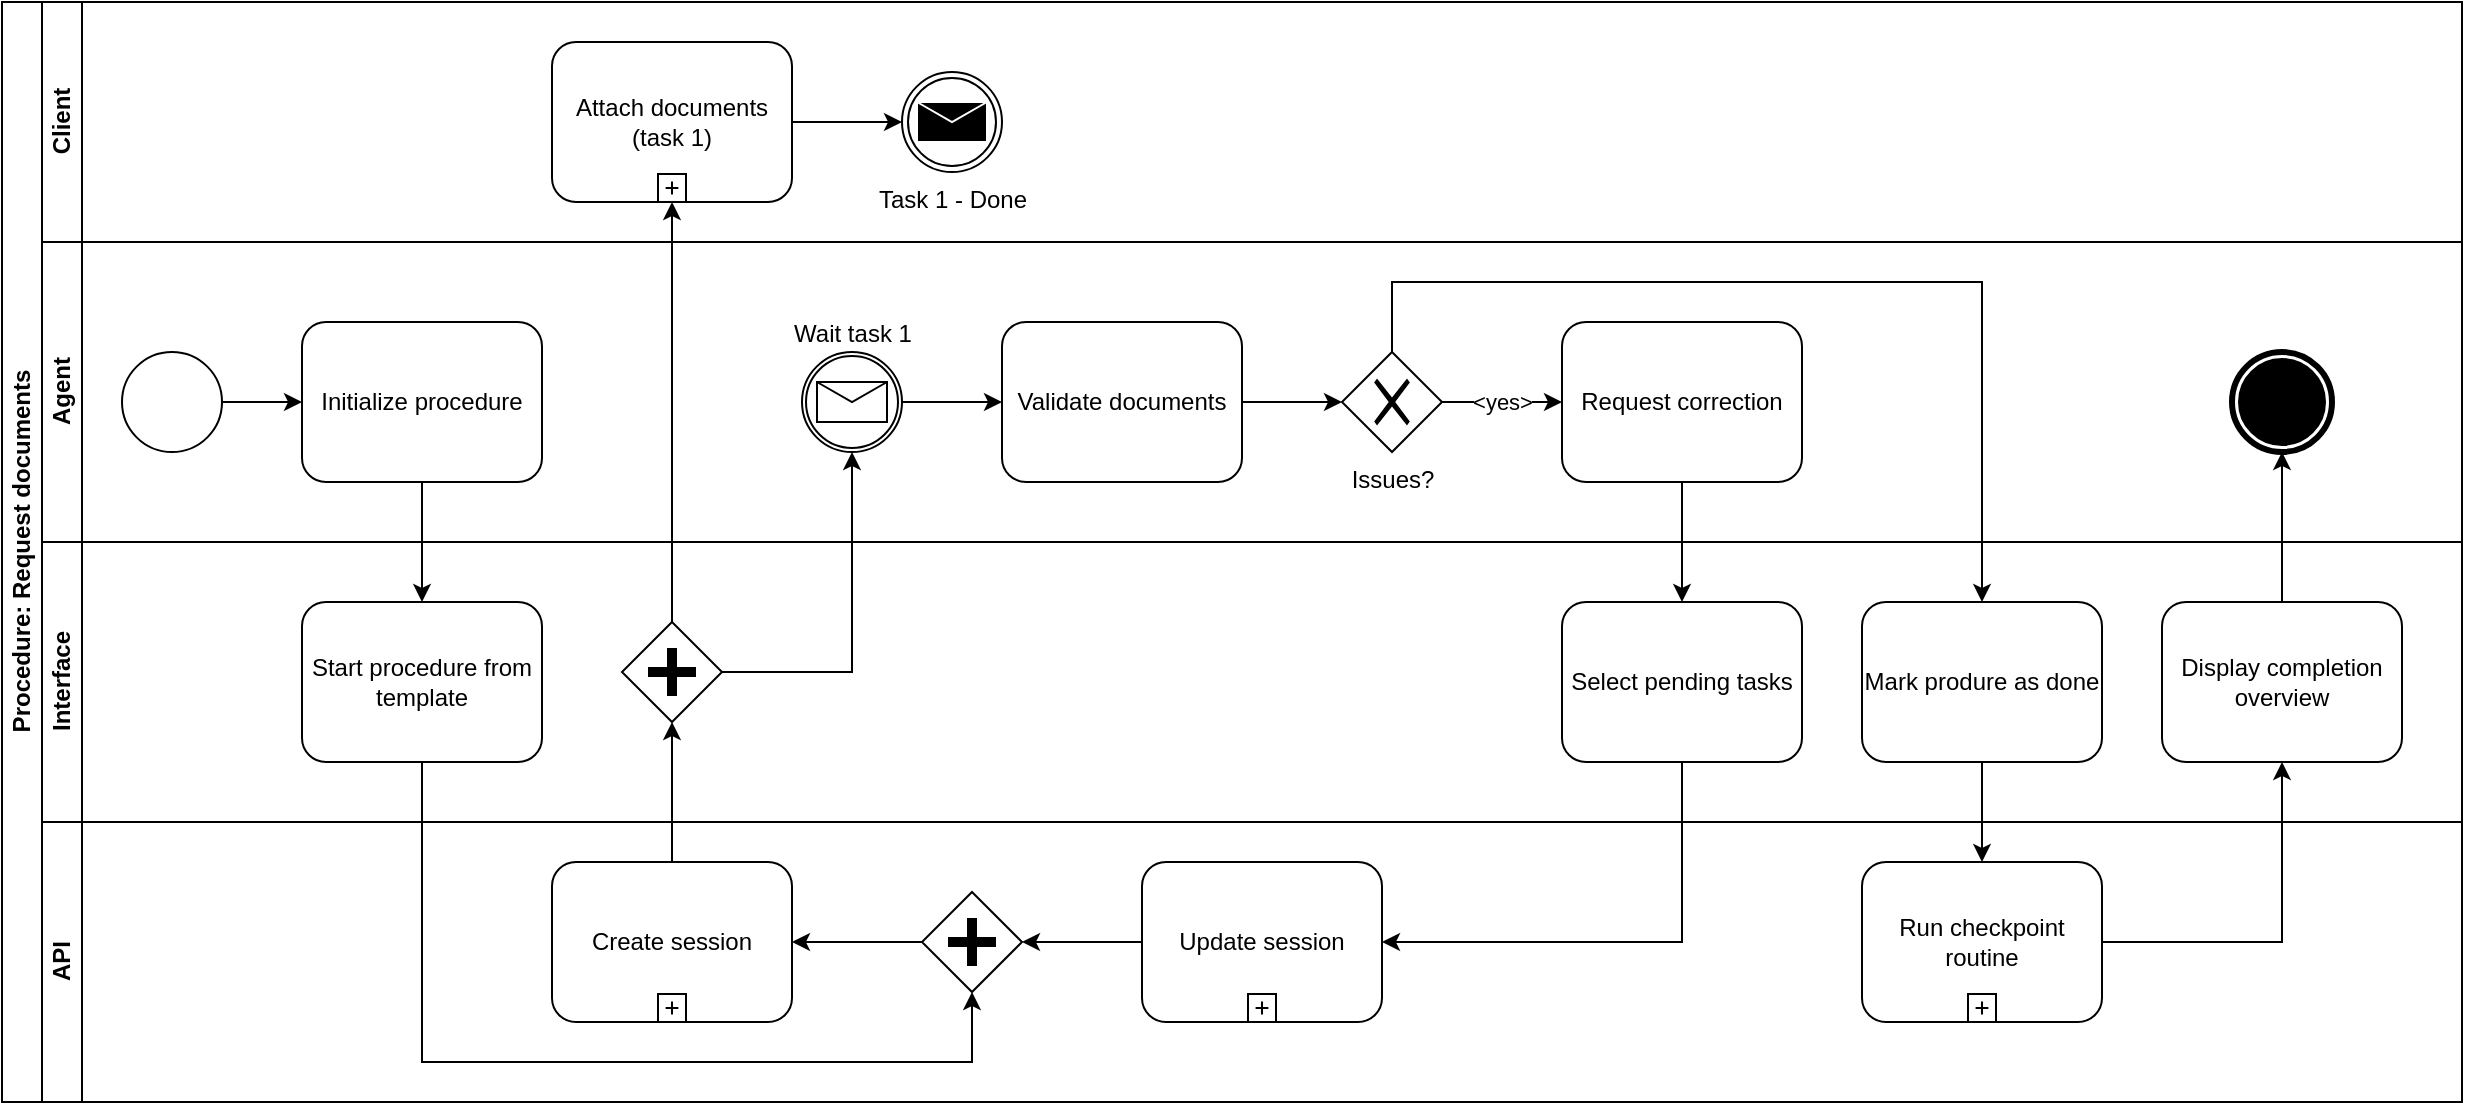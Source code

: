 <mxfile version="13.3.9" type="device"><diagram id="prtHgNgQTEPvFCAcTncT" name="Page-1"><mxGraphModel dx="1086" dy="816" grid="1" gridSize="10" guides="1" tooltips="1" connect="1" arrows="1" fold="1" page="1" pageScale="1" pageWidth="827" pageHeight="1169" math="0" shadow="0"><root><mxCell id="0"/><mxCell id="1" parent="0"/><mxCell id="dNxyNK7c78bLwvsdeMH5-19" value="Procedure: Request documents" style="swimlane;html=1;childLayout=stackLayout;resizeParent=1;resizeParentMax=0;horizontal=0;startSize=20;horizontalStack=0;" parent="1" vertex="1"><mxGeometry x="120" y="120" width="1230" height="550" as="geometry"/></mxCell><mxCell id="dNxyNK7c78bLwvsdeMH5-20" value="Client" style="swimlane;html=1;startSize=20;horizontal=0;" parent="dNxyNK7c78bLwvsdeMH5-19" vertex="1"><mxGeometry x="20" width="1210" height="120" as="geometry"/></mxCell><mxCell id="SktobR2YmfmBEoeNe2Rs-30" style="edgeStyle=orthogonalEdgeStyle;rounded=0;orthogonalLoop=1;jettySize=auto;html=1;" parent="dNxyNK7c78bLwvsdeMH5-20" source="SktobR2YmfmBEoeNe2Rs-26" target="SktobR2YmfmBEoeNe2Rs-29" edge="1"><mxGeometry relative="1" as="geometry"/></mxCell><mxCell id="SktobR2YmfmBEoeNe2Rs-26" value="Attach documents&lt;br&gt;(task 1)" style="html=1;whiteSpace=wrap;rounded=1;dropTarget=0;" parent="dNxyNK7c78bLwvsdeMH5-20" vertex="1"><mxGeometry x="255" y="20" width="120" height="80" as="geometry"/></mxCell><mxCell id="SktobR2YmfmBEoeNe2Rs-27" value="" style="html=1;shape=plus;outlineConnect=0;" parent="SktobR2YmfmBEoeNe2Rs-26" vertex="1"><mxGeometry x="0.5" y="1" width="14" height="14" relative="1" as="geometry"><mxPoint x="-7" y="-14" as="offset"/></mxGeometry></mxCell><mxCell id="SktobR2YmfmBEoeNe2Rs-29" value="Task 1 - Done" style="shape=mxgraph.bpmn.shape;html=1;verticalLabelPosition=bottom;labelBackgroundColor=#ffffff;verticalAlign=top;align=center;perimeter=ellipsePerimeter;outlineConnect=0;outline=throwing;symbol=message;" parent="dNxyNK7c78bLwvsdeMH5-20" vertex="1"><mxGeometry x="430" y="35" width="50" height="50" as="geometry"/></mxCell><mxCell id="SktobR2YmfmBEoeNe2Rs-47" value="" style="edgeStyle=orthogonalEdgeStyle;rounded=0;orthogonalLoop=1;jettySize=auto;html=1;entryX=0.5;entryY=0;entryDx=0;entryDy=0;" parent="dNxyNK7c78bLwvsdeMH5-19" source="SktobR2YmfmBEoeNe2Rs-44" target="SktobR2YmfmBEoeNe2Rs-46" edge="1"><mxGeometry relative="1" as="geometry"><mxPoint x="840" y="310" as="targetPoint"/></mxGeometry></mxCell><mxCell id="SktobR2YmfmBEoeNe2Rs-60" value="" style="edgeStyle=orthogonalEdgeStyle;rounded=0;orthogonalLoop=1;jettySize=auto;html=1;exitX=0.5;exitY=0;exitDx=0;exitDy=0;" parent="dNxyNK7c78bLwvsdeMH5-19" source="SktobR2YmfmBEoeNe2Rs-33" target="SktobR2YmfmBEoeNe2Rs-59" edge="1"><mxGeometry relative="1" as="geometry"><mxPoint x="900" y="110" as="sourcePoint"/><mxPoint x="990" y="310" as="targetPoint"/><Array as="points"><mxPoint x="695" y="140"/><mxPoint x="990" y="140"/></Array></mxGeometry></mxCell><mxCell id="SktobR2YmfmBEoeNe2Rs-67" style="edgeStyle=orthogonalEdgeStyle;rounded=0;orthogonalLoop=1;jettySize=auto;html=1;" parent="dNxyNK7c78bLwvsdeMH5-19" source="SktobR2YmfmBEoeNe2Rs-64" target="SktobR2YmfmBEoeNe2Rs-66" edge="1"><mxGeometry relative="1" as="geometry"><mxPoint x="1140" y="310" as="sourcePoint"/></mxGeometry></mxCell><mxCell id="dNxyNK7c78bLwvsdeMH5-21" value="Agent" style="swimlane;html=1;startSize=20;horizontal=0;" parent="dNxyNK7c78bLwvsdeMH5-19" vertex="1"><mxGeometry x="20" y="120" width="1210" height="150" as="geometry"/></mxCell><mxCell id="SktobR2YmfmBEoeNe2Rs-3" style="edgeStyle=orthogonalEdgeStyle;rounded=0;orthogonalLoop=1;jettySize=auto;html=1;" parent="dNxyNK7c78bLwvsdeMH5-21" source="SktobR2YmfmBEoeNe2Rs-1" target="SktobR2YmfmBEoeNe2Rs-2" edge="1"><mxGeometry relative="1" as="geometry"/></mxCell><mxCell id="SktobR2YmfmBEoeNe2Rs-34" style="edgeStyle=orthogonalEdgeStyle;rounded=0;orthogonalLoop=1;jettySize=auto;html=1;" parent="dNxyNK7c78bLwvsdeMH5-21" source="SktobR2YmfmBEoeNe2Rs-31" target="SktobR2YmfmBEoeNe2Rs-33" edge="1"><mxGeometry relative="1" as="geometry"/></mxCell><mxCell id="SktobR2YmfmBEoeNe2Rs-32" style="edgeStyle=orthogonalEdgeStyle;rounded=0;orthogonalLoop=1;jettySize=auto;html=1;" parent="dNxyNK7c78bLwvsdeMH5-21" source="SktobR2YmfmBEoeNe2Rs-19" target="SktobR2YmfmBEoeNe2Rs-31" edge="1"><mxGeometry relative="1" as="geometry"/></mxCell><mxCell id="SktobR2YmfmBEoeNe2Rs-45" value="&amp;lt;yes&amp;gt;" style="edgeStyle=orthogonalEdgeStyle;rounded=0;orthogonalLoop=1;jettySize=auto;html=1;" parent="dNxyNK7c78bLwvsdeMH5-21" source="SktobR2YmfmBEoeNe2Rs-33" target="SktobR2YmfmBEoeNe2Rs-44" edge="1"><mxGeometry relative="1" as="geometry"/></mxCell><mxCell id="SktobR2YmfmBEoeNe2Rs-66" value="" style="shape=mxgraph.bpmn.shape;html=1;verticalLabelPosition=bottom;labelBackgroundColor=#ffffff;verticalAlign=top;align=center;perimeter=ellipsePerimeter;outlineConnect=0;outline=end;symbol=terminate;" parent="dNxyNK7c78bLwvsdeMH5-21" vertex="1"><mxGeometry x="1095" y="55" width="50" height="50" as="geometry"/></mxCell><mxCell id="SktobR2YmfmBEoeNe2Rs-44" value="Request correction" style="shape=ext;rounded=1;html=1;whiteSpace=wrap;" parent="dNxyNK7c78bLwvsdeMH5-21" vertex="1"><mxGeometry x="760" y="40" width="120" height="80" as="geometry"/></mxCell><mxCell id="SktobR2YmfmBEoeNe2Rs-33" value="Issues?" style="shape=mxgraph.bpmn.shape;html=1;verticalLabelPosition=bottom;labelBackgroundColor=#ffffff;verticalAlign=top;align=center;perimeter=rhombusPerimeter;background=gateway;outlineConnect=0;outline=none;symbol=exclusiveGw;labelPosition=center;" parent="dNxyNK7c78bLwvsdeMH5-21" vertex="1"><mxGeometry x="650" y="55" width="50" height="50" as="geometry"/></mxCell><mxCell id="SktobR2YmfmBEoeNe2Rs-19" value="Wait task 1" style="shape=mxgraph.bpmn.shape;html=1;verticalLabelPosition=top;labelBackgroundColor=#ffffff;verticalAlign=bottom;align=center;perimeter=ellipsePerimeter;outlineConnect=0;outline=catching;symbol=message;labelPosition=center;" parent="dNxyNK7c78bLwvsdeMH5-21" vertex="1"><mxGeometry x="380" y="55" width="50" height="50" as="geometry"/></mxCell><mxCell id="SktobR2YmfmBEoeNe2Rs-31" value="Validate documents" style="shape=ext;rounded=1;html=1;whiteSpace=wrap;" parent="dNxyNK7c78bLwvsdeMH5-21" vertex="1"><mxGeometry x="480" y="40" width="120" height="80" as="geometry"/></mxCell><mxCell id="SktobR2YmfmBEoeNe2Rs-2" value="Initialize procedure" style="shape=ext;rounded=1;html=1;whiteSpace=wrap;" parent="dNxyNK7c78bLwvsdeMH5-21" vertex="1"><mxGeometry x="130" y="40" width="120" height="80" as="geometry"/></mxCell><mxCell id="SktobR2YmfmBEoeNe2Rs-1" value="" style="shape=mxgraph.bpmn.shape;html=1;verticalLabelPosition=bottom;labelBackgroundColor=#ffffff;verticalAlign=top;align=center;perimeter=ellipsePerimeter;outlineConnect=0;outline=standard;symbol=general;" parent="dNxyNK7c78bLwvsdeMH5-21" vertex="1"><mxGeometry x="40" y="55" width="50" height="50" as="geometry"/></mxCell><mxCell id="dNxyNK7c78bLwvsdeMH5-22" value="Interface" style="swimlane;html=1;startSize=20;horizontal=0;" parent="dNxyNK7c78bLwvsdeMH5-19" vertex="1"><mxGeometry x="20" y="270" width="1210" height="140" as="geometry"/></mxCell><mxCell id="SktobR2YmfmBEoeNe2Rs-23" value="" style="shape=mxgraph.bpmn.shape;html=1;verticalLabelPosition=bottom;labelBackgroundColor=#ffffff;verticalAlign=top;align=center;perimeter=rhombusPerimeter;background=gateway;outlineConnect=0;outline=none;symbol=parallelGw;" parent="dNxyNK7c78bLwvsdeMH5-22" vertex="1"><mxGeometry x="290" y="40" width="50" height="50" as="geometry"/></mxCell><mxCell id="SktobR2YmfmBEoeNe2Rs-4" value="Start procedure from template" style="shape=ext;rounded=1;html=1;whiteSpace=wrap;" parent="dNxyNK7c78bLwvsdeMH5-22" vertex="1"><mxGeometry x="130" y="30" width="120" height="80" as="geometry"/></mxCell><mxCell id="SktobR2YmfmBEoeNe2Rs-46" value="Select pending tasks" style="shape=ext;rounded=1;html=1;whiteSpace=wrap;" parent="dNxyNK7c78bLwvsdeMH5-22" vertex="1"><mxGeometry x="760" y="30" width="120" height="80" as="geometry"/></mxCell><mxCell id="SktobR2YmfmBEoeNe2Rs-59" value="Mark produre as done" style="shape=ext;rounded=1;html=1;whiteSpace=wrap;" parent="dNxyNK7c78bLwvsdeMH5-22" vertex="1"><mxGeometry x="910" y="30" width="120" height="80" as="geometry"/></mxCell><mxCell id="SktobR2YmfmBEoeNe2Rs-64" value="Display completion overview" style="shape=ext;rounded=1;html=1;whiteSpace=wrap;" parent="dNxyNK7c78bLwvsdeMH5-22" vertex="1"><mxGeometry x="1060" y="30" width="120" height="80" as="geometry"/></mxCell><mxCell id="SktobR2YmfmBEoeNe2Rs-5" value="" style="edgeStyle=orthogonalEdgeStyle;rounded=0;orthogonalLoop=1;jettySize=auto;html=1;" parent="dNxyNK7c78bLwvsdeMH5-19" source="SktobR2YmfmBEoeNe2Rs-2" target="SktobR2YmfmBEoeNe2Rs-4" edge="1"><mxGeometry relative="1" as="geometry"/></mxCell><mxCell id="SktobR2YmfmBEoeNe2Rs-17" style="edgeStyle=orthogonalEdgeStyle;rounded=0;orthogonalLoop=1;jettySize=auto;html=1;" parent="dNxyNK7c78bLwvsdeMH5-19" source="SktobR2YmfmBEoeNe2Rs-14" target="SktobR2YmfmBEoeNe2Rs-23" edge="1"><mxGeometry relative="1" as="geometry"><mxPoint x="335" y="205" as="targetPoint"/></mxGeometry></mxCell><mxCell id="SktobR2YmfmBEoeNe2Rs-24" style="edgeStyle=orthogonalEdgeStyle;rounded=0;orthogonalLoop=1;jettySize=auto;html=1;" parent="dNxyNK7c78bLwvsdeMH5-19" source="SktobR2YmfmBEoeNe2Rs-23" target="SktobR2YmfmBEoeNe2Rs-19" edge="1"><mxGeometry relative="1" as="geometry"/></mxCell><mxCell id="SktobR2YmfmBEoeNe2Rs-28" style="edgeStyle=orthogonalEdgeStyle;rounded=0;orthogonalLoop=1;jettySize=auto;html=1;" parent="dNxyNK7c78bLwvsdeMH5-19" source="SktobR2YmfmBEoeNe2Rs-23" target="SktobR2YmfmBEoeNe2Rs-26" edge="1"><mxGeometry relative="1" as="geometry"/></mxCell><mxCell id="SktobR2YmfmBEoeNe2Rs-50" style="edgeStyle=orthogonalEdgeStyle;rounded=0;orthogonalLoop=1;jettySize=auto;html=1;entryX=1;entryY=0.5;entryDx=0;entryDy=0;exitX=0.5;exitY=1;exitDx=0;exitDy=0;" parent="dNxyNK7c78bLwvsdeMH5-19" source="SktobR2YmfmBEoeNe2Rs-46" target="SktobR2YmfmBEoeNe2Rs-68" edge="1"><mxGeometry relative="1" as="geometry"/></mxCell><mxCell id="SktobR2YmfmBEoeNe2Rs-58" style="edgeStyle=orthogonalEdgeStyle;rounded=0;orthogonalLoop=1;jettySize=auto;html=1;entryX=0.5;entryY=1;entryDx=0;entryDy=0;" parent="dNxyNK7c78bLwvsdeMH5-19" source="SktobR2YmfmBEoeNe2Rs-4" target="SktobR2YmfmBEoeNe2Rs-48" edge="1"><mxGeometry relative="1" as="geometry"><Array as="points"><mxPoint x="210" y="530"/><mxPoint x="485" y="530"/></Array></mxGeometry></mxCell><mxCell id="SktobR2YmfmBEoeNe2Rs-63" style="edgeStyle=orthogonalEdgeStyle;rounded=0;orthogonalLoop=1;jettySize=auto;html=1;" parent="dNxyNK7c78bLwvsdeMH5-19" source="SktobR2YmfmBEoeNe2Rs-59" target="SktobR2YmfmBEoeNe2Rs-61" edge="1"><mxGeometry relative="1" as="geometry"/></mxCell><mxCell id="SktobR2YmfmBEoeNe2Rs-65" style="edgeStyle=orthogonalEdgeStyle;rounded=0;orthogonalLoop=1;jettySize=auto;html=1;" parent="dNxyNK7c78bLwvsdeMH5-19" source="SktobR2YmfmBEoeNe2Rs-61" target="SktobR2YmfmBEoeNe2Rs-64" edge="1"><mxGeometry relative="1" as="geometry"/></mxCell><mxCell id="SktobR2YmfmBEoeNe2Rs-8" value="API" style="swimlane;html=1;startSize=20;horizontal=0;" parent="dNxyNK7c78bLwvsdeMH5-19" vertex="1"><mxGeometry x="20" y="410" width="1210" height="140" as="geometry"><mxRectangle x="20" y="380" width="620" height="20" as="alternateBounds"/></mxGeometry></mxCell><mxCell id="SktobR2YmfmBEoeNe2Rs-49" style="edgeStyle=orthogonalEdgeStyle;rounded=0;orthogonalLoop=1;jettySize=auto;html=1;entryX=1;entryY=0.5;entryDx=0;entryDy=0;" parent="SktobR2YmfmBEoeNe2Rs-8" source="SktobR2YmfmBEoeNe2Rs-48" target="SktobR2YmfmBEoeNe2Rs-14" edge="1"><mxGeometry relative="1" as="geometry"><mxPoint x="515" y="135" as="sourcePoint"/></mxGeometry></mxCell><mxCell id="SktobR2YmfmBEoeNe2Rs-68" value="Update session" style="html=1;whiteSpace=wrap;rounded=1;dropTarget=0;" parent="SktobR2YmfmBEoeNe2Rs-8" vertex="1"><mxGeometry x="550" y="20" width="120" height="80" as="geometry"/></mxCell><mxCell id="SktobR2YmfmBEoeNe2Rs-69" value="" style="html=1;shape=plus;outlineConnect=0;" parent="SktobR2YmfmBEoeNe2Rs-68" vertex="1"><mxGeometry x="0.5" y="1" width="14" height="14" relative="1" as="geometry"><mxPoint x="-7" y="-14" as="offset"/></mxGeometry></mxCell><mxCell id="SktobR2YmfmBEoeNe2Rs-14" value="Create session" style="html=1;whiteSpace=wrap;rounded=1;dropTarget=0;" parent="SktobR2YmfmBEoeNe2Rs-8" vertex="1"><mxGeometry x="255" y="20" width="120" height="80" as="geometry"/></mxCell><mxCell id="SktobR2YmfmBEoeNe2Rs-15" value="" style="html=1;shape=plus;outlineConnect=0;" parent="SktobR2YmfmBEoeNe2Rs-14" vertex="1"><mxGeometry x="0.5" y="1" width="14" height="14" relative="1" as="geometry"><mxPoint x="-7" y="-14" as="offset"/></mxGeometry></mxCell><mxCell id="SktobR2YmfmBEoeNe2Rs-61" value="Run checkpoint routine" style="html=1;whiteSpace=wrap;rounded=1;dropTarget=0;" parent="SktobR2YmfmBEoeNe2Rs-8" vertex="1"><mxGeometry x="910" y="20" width="120" height="80" as="geometry"/></mxCell><mxCell id="SktobR2YmfmBEoeNe2Rs-62" value="" style="html=1;shape=plus;outlineConnect=0;" parent="SktobR2YmfmBEoeNe2Rs-61" vertex="1"><mxGeometry x="0.5" y="1" width="14" height="14" relative="1" as="geometry"><mxPoint x="-7" y="-14" as="offset"/></mxGeometry></mxCell><mxCell id="SktobR2YmfmBEoeNe2Rs-48" value="" style="shape=mxgraph.bpmn.shape;html=1;verticalLabelPosition=bottom;labelBackgroundColor=#ffffff;verticalAlign=top;align=center;perimeter=rhombusPerimeter;background=gateway;outlineConnect=0;outline=none;symbol=parallelGw;" parent="SktobR2YmfmBEoeNe2Rs-8" vertex="1"><mxGeometry x="440" y="35" width="50" height="50" as="geometry"/></mxCell><mxCell id="SktobR2YmfmBEoeNe2Rs-70" style="edgeStyle=orthogonalEdgeStyle;rounded=0;orthogonalLoop=1;jettySize=auto;html=1;" parent="SktobR2YmfmBEoeNe2Rs-8" source="SktobR2YmfmBEoeNe2Rs-68" target="SktobR2YmfmBEoeNe2Rs-48" edge="1"><mxGeometry relative="1" as="geometry"/></mxCell></root></mxGraphModel></diagram></mxfile>